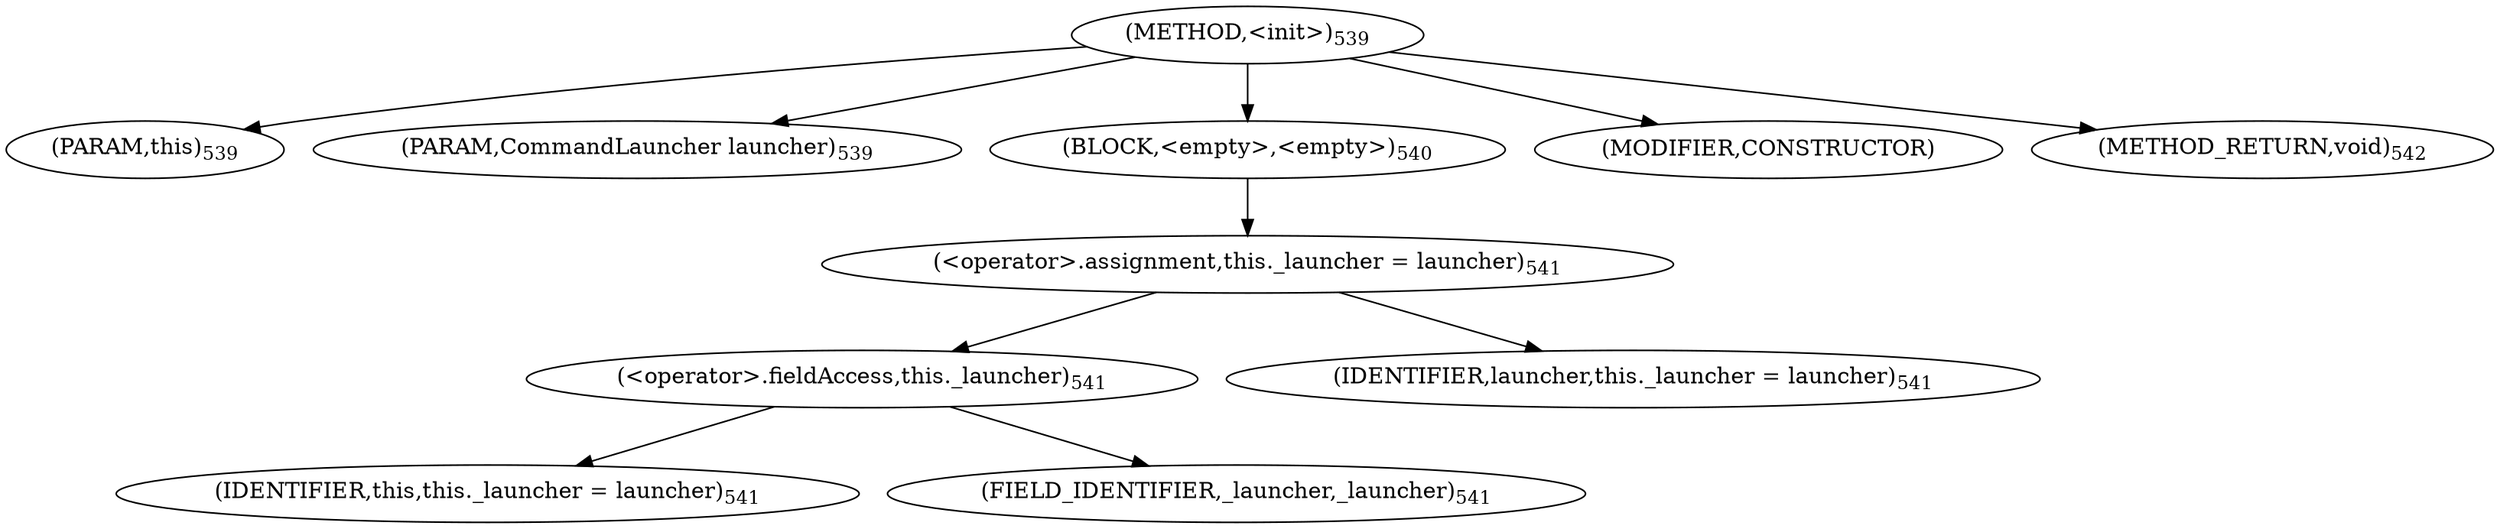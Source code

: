 digraph "&lt;init&gt;" {  
"1284" [label = <(METHOD,&lt;init&gt;)<SUB>539</SUB>> ]
"1285" [label = <(PARAM,this)<SUB>539</SUB>> ]
"1286" [label = <(PARAM,CommandLauncher launcher)<SUB>539</SUB>> ]
"1287" [label = <(BLOCK,&lt;empty&gt;,&lt;empty&gt;)<SUB>540</SUB>> ]
"1288" [label = <(&lt;operator&gt;.assignment,this._launcher = launcher)<SUB>541</SUB>> ]
"1289" [label = <(&lt;operator&gt;.fieldAccess,this._launcher)<SUB>541</SUB>> ]
"1290" [label = <(IDENTIFIER,this,this._launcher = launcher)<SUB>541</SUB>> ]
"1291" [label = <(FIELD_IDENTIFIER,_launcher,_launcher)<SUB>541</SUB>> ]
"1292" [label = <(IDENTIFIER,launcher,this._launcher = launcher)<SUB>541</SUB>> ]
"1293" [label = <(MODIFIER,CONSTRUCTOR)> ]
"1294" [label = <(METHOD_RETURN,void)<SUB>542</SUB>> ]
  "1284" -> "1285" 
  "1284" -> "1286" 
  "1284" -> "1287" 
  "1284" -> "1293" 
  "1284" -> "1294" 
  "1287" -> "1288" 
  "1288" -> "1289" 
  "1288" -> "1292" 
  "1289" -> "1290" 
  "1289" -> "1291" 
}
